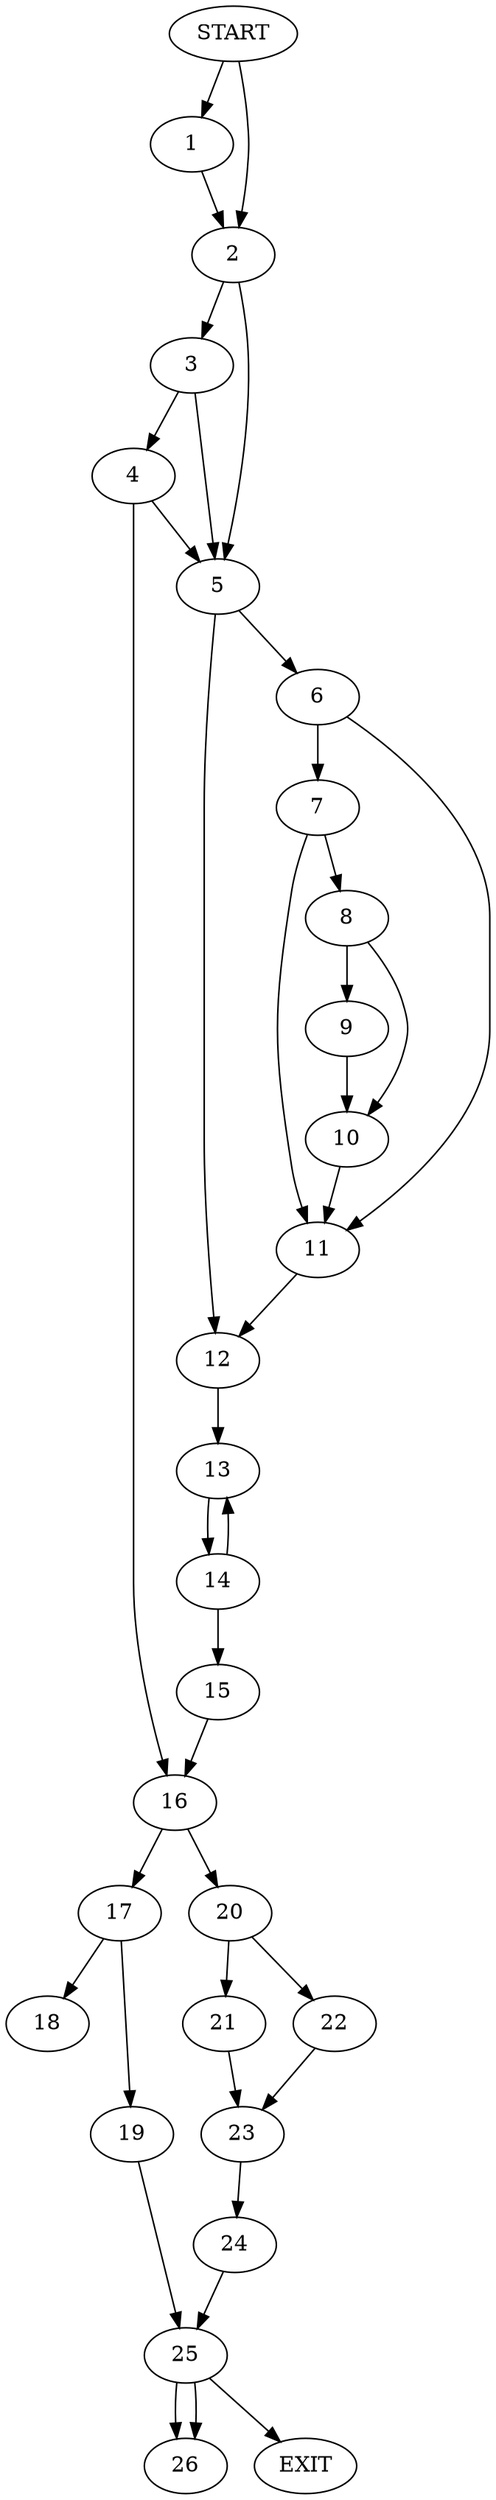 digraph { 
0 [label="START"];
1;
2;
3;
4;
5;
6;
7;
8;
9;
10;
11;
12;
13;
14;
15;
16;
17;
18;
19;
20;
21;
22;
23;
24;
25;
26;
27[label="EXIT"];
0 -> 1;
0 -> 2;
1 -> 2;
2 -> 5;
2 -> 3;
3 -> 5;
3 -> 4;
4 -> 5;
4 -> 16;
5 -> 6;
5 -> 12;
6 -> 7;
6 -> 11;
7 -> 8;
7 -> 11;
8 -> 9;
8 -> 10;
9 -> 10;
10 -> 11;
11 -> 12;
12 -> 13;
13 -> 14;
14 -> 13;
14 -> 15;
15 -> 16;
16 -> 17;
16 -> 20;
17 -> 18;
17 -> 19;
19 -> 25;
20 -> 21;
20 -> 22;
21 -> 23;
22 -> 23;
23 -> 24;
24 -> 25;
25 -> 27;
25 -> 26;
25:s2 -> 26;
}